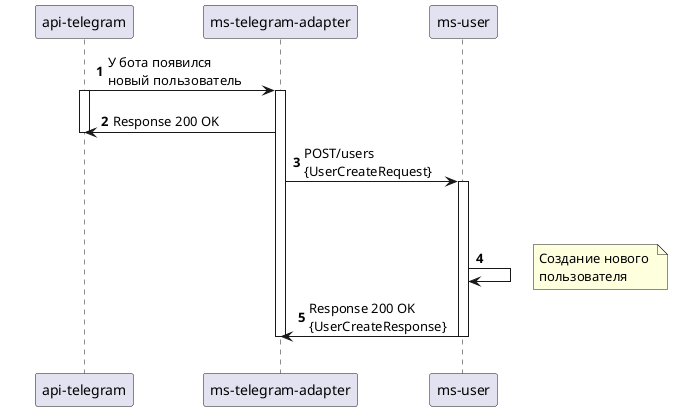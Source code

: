 @startuml AddUserBySubscription
autonumber
skinparam {
    MaxMessageSize 150
    BoxPadding 10
    }
skinparam sequence {
    ParticipantPadding 30
    MessageAlign left
}
participant "ms-user" as Usr order 40
participant "ms-telegram-adapter" as Tgm order 30
participant "api-telegram" as Api order 10

Api -> Tgm: У бота появился \nновый пользователь
activate Api
activate Tgm
||10||
Tgm -> Api: Response 200 OK
deactivate Api

Tgm -> Usr: POST/users  \n{UserCreateRequest}
activate Usr
||50||
Usr -> Usr:
note right :Создание нового \nпользователя

Usr -> Tgm: Response 200 OK \n{UserCreateResponse}
deactivate Tgm
deactivate Usr
||20||

@enduml